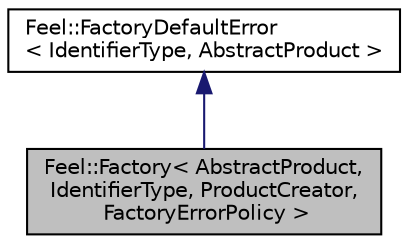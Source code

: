 digraph "Feel::Factory&lt; AbstractProduct, IdentifierType, ProductCreator, FactoryErrorPolicy &gt;"
{
 // LATEX_PDF_SIZE
  edge [fontname="Helvetica",fontsize="10",labelfontname="Helvetica",labelfontsize="10"];
  node [fontname="Helvetica",fontsize="10",shape=record];
  Node1 [label="Feel::Factory\< AbstractProduct,\l IdentifierType, ProductCreator,\l FactoryErrorPolicy \>",height=0.2,width=0.4,color="black", fillcolor="grey75", style="filled", fontcolor="black",tooltip="Implements a generic object Factory."];
  Node2 -> Node1 [dir="back",color="midnightblue",fontsize="10",style="solid",fontname="Helvetica"];
  Node2 [label="Feel::FactoryDefaultError\l\< IdentifierType, AbstractProduct \>",height=0.2,width=0.4,color="black", fillcolor="white", style="filled",URL="$structFeel_1_1FactoryDefaultError.html",tooltip=" "];
}
